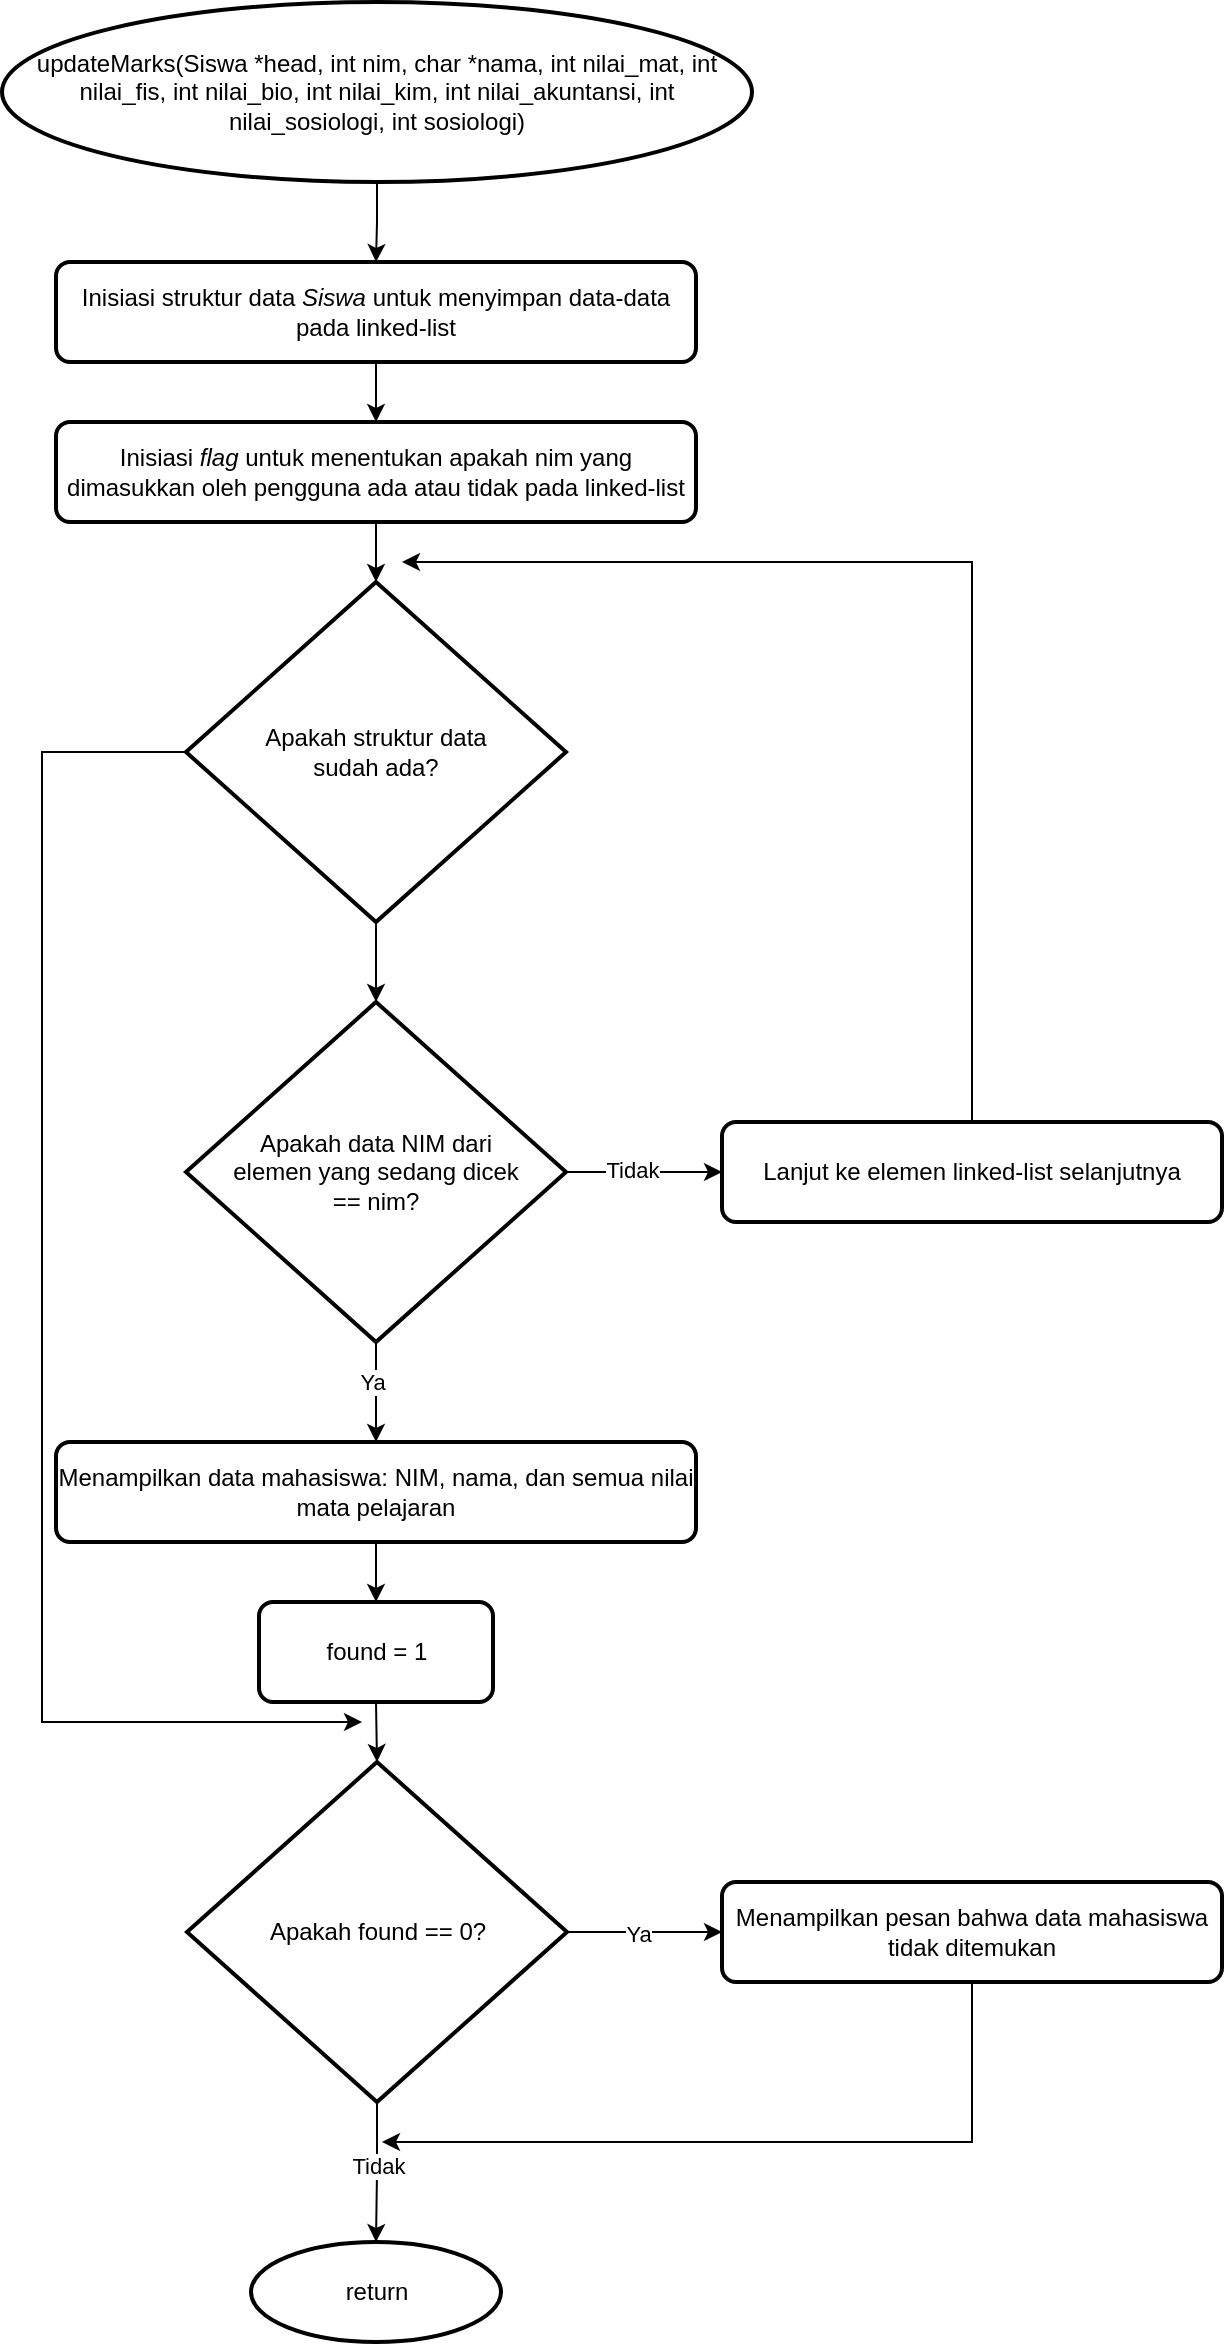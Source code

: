 <mxfile version="23.1.5" type="device">
  <diagram name="Page-1" id="pIJavBY0yzTweW4xneVl">
    <mxGraphModel dx="617" dy="953" grid="1" gridSize="10" guides="1" tooltips="1" connect="1" arrows="1" fold="1" page="1" pageScale="1" pageWidth="850" pageHeight="1100" math="0" shadow="0">
      <root>
        <mxCell id="0" />
        <mxCell id="1" parent="0" />
        <mxCell id="FFGb-5vFVpJmypS58oWW-3" style="edgeStyle=orthogonalEdgeStyle;rounded=0;orthogonalLoop=1;jettySize=auto;html=1;exitX=0.5;exitY=1;exitDx=0;exitDy=0;exitPerimeter=0;entryX=0.5;entryY=0;entryDx=0;entryDy=0;" parent="1" source="dBdyuKx9wnMH7rO0jvBw-1" target="FFGb-5vFVpJmypS58oWW-2" edge="1">
          <mxGeometry relative="1" as="geometry" />
        </mxCell>
        <mxCell id="dBdyuKx9wnMH7rO0jvBw-1" value="updateMarks(Siswa *head, int nim, char *nama, int nilai_mat, int nilai_fis, int nilai_bio, int nilai_kim, int nilai_akuntansi, int nilai_sosiologi, int sosiologi)" style="strokeWidth=2;html=1;shape=mxgraph.flowchart.start_1;whiteSpace=wrap;" parent="1" vertex="1">
          <mxGeometry x="980" y="20" width="375" height="90" as="geometry" />
        </mxCell>
        <mxCell id="FFGb-5vFVpJmypS58oWW-5" style="edgeStyle=orthogonalEdgeStyle;rounded=0;orthogonalLoop=1;jettySize=auto;html=1;exitX=0.5;exitY=1;exitDx=0;exitDy=0;entryX=0.5;entryY=0;entryDx=0;entryDy=0;" parent="1" source="FFGb-5vFVpJmypS58oWW-2" target="FFGb-5vFVpJmypS58oWW-4" edge="1">
          <mxGeometry relative="1" as="geometry" />
        </mxCell>
        <mxCell id="FFGb-5vFVpJmypS58oWW-2" value="Inisiasi struktur data &lt;i&gt;Siswa&amp;nbsp;&lt;/i&gt;untuk menyimpan data-data pada linked-list" style="rounded=1;whiteSpace=wrap;html=1;absoluteArcSize=1;arcSize=14;strokeWidth=2;" parent="1" vertex="1">
          <mxGeometry x="1007" y="150" width="320" height="50" as="geometry" />
        </mxCell>
        <mxCell id="FFGb-5vFVpJmypS58oWW-4" value="Inisiasi &lt;i&gt;flag&lt;/i&gt;&amp;nbsp;untuk menentukan apakah nim yang dimasukkan oleh pengguna ada atau tidak pada linked-list" style="rounded=1;whiteSpace=wrap;html=1;absoluteArcSize=1;arcSize=14;strokeWidth=2;" parent="1" vertex="1">
          <mxGeometry x="1007" y="230" width="320" height="50" as="geometry" />
        </mxCell>
        <mxCell id="mhQebYWGPRAsgaLlQsHy-23" style="edgeStyle=orthogonalEdgeStyle;rounded=0;orthogonalLoop=1;jettySize=auto;html=1;exitX=0;exitY=0.5;exitDx=0;exitDy=0;exitPerimeter=0;" edge="1" parent="1" source="FFGb-5vFVpJmypS58oWW-6">
          <mxGeometry relative="1" as="geometry">
            <mxPoint x="1160" y="880" as="targetPoint" />
            <Array as="points">
              <mxPoint x="1000" y="395" />
              <mxPoint x="1000" y="880" />
              <mxPoint x="1150" y="880" />
            </Array>
          </mxGeometry>
        </mxCell>
        <mxCell id="FFGb-5vFVpJmypS58oWW-6" value="Apakah struktur data &lt;br&gt;sudah ada?" style="strokeWidth=2;html=1;shape=mxgraph.flowchart.decision;whiteSpace=wrap;" parent="1" vertex="1">
          <mxGeometry x="1072" y="310" width="190" height="170" as="geometry" />
        </mxCell>
        <mxCell id="FFGb-5vFVpJmypS58oWW-7" style="edgeStyle=orthogonalEdgeStyle;rounded=0;orthogonalLoop=1;jettySize=auto;html=1;exitX=0.5;exitY=1;exitDx=0;exitDy=0;entryX=0.5;entryY=0;entryDx=0;entryDy=0;entryPerimeter=0;" parent="1" source="FFGb-5vFVpJmypS58oWW-4" target="FFGb-5vFVpJmypS58oWW-6" edge="1">
          <mxGeometry relative="1" as="geometry" />
        </mxCell>
        <mxCell id="mhQebYWGPRAsgaLlQsHy-6" style="edgeStyle=orthogonalEdgeStyle;rounded=0;orthogonalLoop=1;jettySize=auto;html=1;exitX=0.5;exitY=1;exitDx=0;exitDy=0;exitPerimeter=0;entryX=0.5;entryY=0;entryDx=0;entryDy=0;" edge="1" parent="1" source="mhQebYWGPRAsgaLlQsHy-2" target="mhQebYWGPRAsgaLlQsHy-5">
          <mxGeometry relative="1" as="geometry" />
        </mxCell>
        <mxCell id="mhQebYWGPRAsgaLlQsHy-20" value="Ya" style="edgeLabel;html=1;align=center;verticalAlign=middle;resizable=0;points=[];" vertex="1" connectable="0" parent="mhQebYWGPRAsgaLlQsHy-6">
          <mxGeometry x="-0.2" y="-2" relative="1" as="geometry">
            <mxPoint as="offset" />
          </mxGeometry>
        </mxCell>
        <mxCell id="mhQebYWGPRAsgaLlQsHy-19" style="edgeStyle=orthogonalEdgeStyle;rounded=0;orthogonalLoop=1;jettySize=auto;html=1;exitX=1;exitY=0.5;exitDx=0;exitDy=0;exitPerimeter=0;entryX=0;entryY=0.5;entryDx=0;entryDy=0;" edge="1" parent="1" source="mhQebYWGPRAsgaLlQsHy-2" target="mhQebYWGPRAsgaLlQsHy-18">
          <mxGeometry relative="1" as="geometry" />
        </mxCell>
        <mxCell id="mhQebYWGPRAsgaLlQsHy-22" value="Tidak" style="edgeLabel;html=1;align=center;verticalAlign=middle;resizable=0;points=[];" vertex="1" connectable="0" parent="mhQebYWGPRAsgaLlQsHy-19">
          <mxGeometry x="-0.154" y="1" relative="1" as="geometry">
            <mxPoint as="offset" />
          </mxGeometry>
        </mxCell>
        <mxCell id="mhQebYWGPRAsgaLlQsHy-2" value="Apakah data NIM dari &lt;br&gt;elemen yang sedang dicek &lt;br&gt;== nim?" style="strokeWidth=2;html=1;shape=mxgraph.flowchart.decision;whiteSpace=wrap;" vertex="1" parent="1">
          <mxGeometry x="1072" y="520" width="190" height="170" as="geometry" />
        </mxCell>
        <mxCell id="mhQebYWGPRAsgaLlQsHy-3" style="edgeStyle=orthogonalEdgeStyle;rounded=0;orthogonalLoop=1;jettySize=auto;html=1;exitX=0.5;exitY=1;exitDx=0;exitDy=0;exitPerimeter=0;entryX=0.5;entryY=0;entryDx=0;entryDy=0;entryPerimeter=0;" edge="1" parent="1" source="FFGb-5vFVpJmypS58oWW-6" target="mhQebYWGPRAsgaLlQsHy-2">
          <mxGeometry relative="1" as="geometry" />
        </mxCell>
        <mxCell id="mhQebYWGPRAsgaLlQsHy-4" value="found = 1" style="rounded=1;whiteSpace=wrap;html=1;absoluteArcSize=1;arcSize=14;strokeWidth=2;" vertex="1" parent="1">
          <mxGeometry x="1108.5" y="820" width="117" height="50" as="geometry" />
        </mxCell>
        <mxCell id="mhQebYWGPRAsgaLlQsHy-7" style="edgeStyle=orthogonalEdgeStyle;rounded=0;orthogonalLoop=1;jettySize=auto;html=1;exitX=0.5;exitY=1;exitDx=0;exitDy=0;entryX=0.5;entryY=0;entryDx=0;entryDy=0;" edge="1" parent="1" source="mhQebYWGPRAsgaLlQsHy-5" target="mhQebYWGPRAsgaLlQsHy-4">
          <mxGeometry relative="1" as="geometry" />
        </mxCell>
        <mxCell id="mhQebYWGPRAsgaLlQsHy-5" value="Menampilkan data mahasiswa: NIM, nama, dan semua nilai mata pelajaran" style="rounded=1;whiteSpace=wrap;html=1;absoluteArcSize=1;arcSize=14;strokeWidth=2;" vertex="1" parent="1">
          <mxGeometry x="1007" y="740" width="320" height="50" as="geometry" />
        </mxCell>
        <mxCell id="mhQebYWGPRAsgaLlQsHy-11" style="edgeStyle=orthogonalEdgeStyle;rounded=0;orthogonalLoop=1;jettySize=auto;html=1;exitX=1;exitY=0.5;exitDx=0;exitDy=0;exitPerimeter=0;entryX=0;entryY=0.5;entryDx=0;entryDy=0;" edge="1" parent="1" source="mhQebYWGPRAsgaLlQsHy-8" target="mhQebYWGPRAsgaLlQsHy-10">
          <mxGeometry relative="1" as="geometry" />
        </mxCell>
        <mxCell id="mhQebYWGPRAsgaLlQsHy-16" value="Ya" style="edgeLabel;html=1;align=center;verticalAlign=middle;resizable=0;points=[];" vertex="1" connectable="0" parent="mhQebYWGPRAsgaLlQsHy-11">
          <mxGeometry x="-0.11" y="-1" relative="1" as="geometry">
            <mxPoint x="1" as="offset" />
          </mxGeometry>
        </mxCell>
        <mxCell id="mhQebYWGPRAsgaLlQsHy-8" value="Apakah found == 0?" style="strokeWidth=2;html=1;shape=mxgraph.flowchart.decision;whiteSpace=wrap;" vertex="1" parent="1">
          <mxGeometry x="1072.5" y="900" width="190" height="170" as="geometry" />
        </mxCell>
        <mxCell id="mhQebYWGPRAsgaLlQsHy-9" style="edgeStyle=orthogonalEdgeStyle;rounded=0;orthogonalLoop=1;jettySize=auto;html=1;exitX=0.5;exitY=1;exitDx=0;exitDy=0;entryX=0.5;entryY=0;entryDx=0;entryDy=0;entryPerimeter=0;" edge="1" parent="1" source="mhQebYWGPRAsgaLlQsHy-4" target="mhQebYWGPRAsgaLlQsHy-8">
          <mxGeometry relative="1" as="geometry" />
        </mxCell>
        <mxCell id="mhQebYWGPRAsgaLlQsHy-14" style="edgeStyle=orthogonalEdgeStyle;rounded=0;orthogonalLoop=1;jettySize=auto;html=1;exitX=0.5;exitY=1;exitDx=0;exitDy=0;" edge="1" parent="1" source="mhQebYWGPRAsgaLlQsHy-10">
          <mxGeometry relative="1" as="geometry">
            <mxPoint x="1170" y="1090" as="targetPoint" />
            <Array as="points">
              <mxPoint x="1465" y="1090" />
            </Array>
          </mxGeometry>
        </mxCell>
        <mxCell id="mhQebYWGPRAsgaLlQsHy-10" value="Menampilkan pesan bahwa data mahasiswa tidak ditemukan" style="rounded=1;whiteSpace=wrap;html=1;absoluteArcSize=1;arcSize=14;strokeWidth=2;" vertex="1" parent="1">
          <mxGeometry x="1340" y="960" width="250" height="50" as="geometry" />
        </mxCell>
        <mxCell id="mhQebYWGPRAsgaLlQsHy-12" value="return" style="strokeWidth=2;html=1;shape=mxgraph.flowchart.start_1;whiteSpace=wrap;" vertex="1" parent="1">
          <mxGeometry x="1104.5" y="1140" width="125" height="50" as="geometry" />
        </mxCell>
        <mxCell id="mhQebYWGPRAsgaLlQsHy-13" style="edgeStyle=orthogonalEdgeStyle;rounded=0;orthogonalLoop=1;jettySize=auto;html=1;exitX=0.5;exitY=1;exitDx=0;exitDy=0;exitPerimeter=0;entryX=0.5;entryY=0;entryDx=0;entryDy=0;entryPerimeter=0;" edge="1" parent="1" source="mhQebYWGPRAsgaLlQsHy-8" target="mhQebYWGPRAsgaLlQsHy-12">
          <mxGeometry relative="1" as="geometry" />
        </mxCell>
        <mxCell id="mhQebYWGPRAsgaLlQsHy-17" value="Tidak" style="edgeLabel;html=1;align=center;verticalAlign=middle;resizable=0;points=[];" vertex="1" connectable="0" parent="mhQebYWGPRAsgaLlQsHy-13">
          <mxGeometry x="-0.111" relative="1" as="geometry">
            <mxPoint as="offset" />
          </mxGeometry>
        </mxCell>
        <mxCell id="mhQebYWGPRAsgaLlQsHy-21" style="edgeStyle=orthogonalEdgeStyle;rounded=0;orthogonalLoop=1;jettySize=auto;html=1;exitX=0.5;exitY=0;exitDx=0;exitDy=0;" edge="1" parent="1" source="mhQebYWGPRAsgaLlQsHy-18">
          <mxGeometry relative="1" as="geometry">
            <mxPoint x="1180" y="300" as="targetPoint" />
            <Array as="points">
              <mxPoint x="1465" y="300" />
            </Array>
          </mxGeometry>
        </mxCell>
        <mxCell id="mhQebYWGPRAsgaLlQsHy-18" value="Lanjut ke elemen linked-list selanjutnya" style="rounded=1;whiteSpace=wrap;html=1;absoluteArcSize=1;arcSize=14;strokeWidth=2;" vertex="1" parent="1">
          <mxGeometry x="1340" y="580" width="250" height="50" as="geometry" />
        </mxCell>
      </root>
    </mxGraphModel>
  </diagram>
</mxfile>
